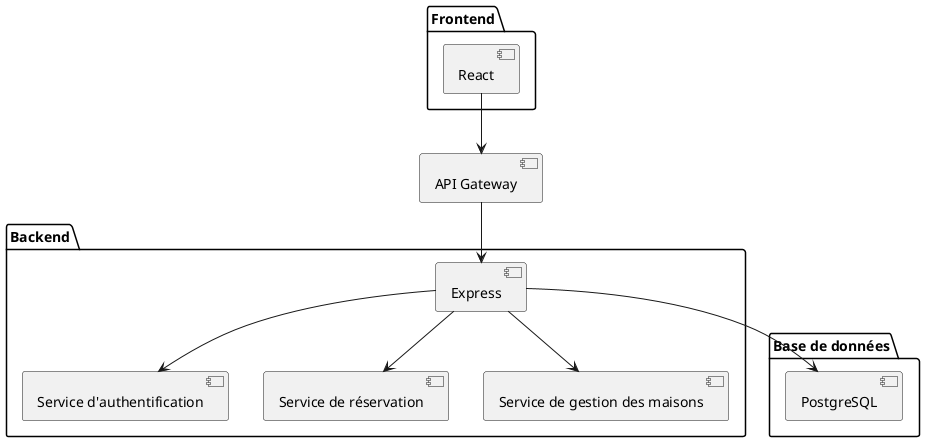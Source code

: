 @startuml
package "Frontend" {
  [React]
}

package "Backend" {
  [Express]
  [Service d'authentification]
  [Service de réservation]
  [Service de gestion des maisons]
}

package "Base de données" {
  [PostgreSQL]
}

[API Gateway]  --> [Express]
React --> [API Gateway]
Express --> [PostgreSQL]
Express --> [Service d'authentification]
Express --> [Service de réservation]
Express --> [Service de gestion des maisons]
@enduml
